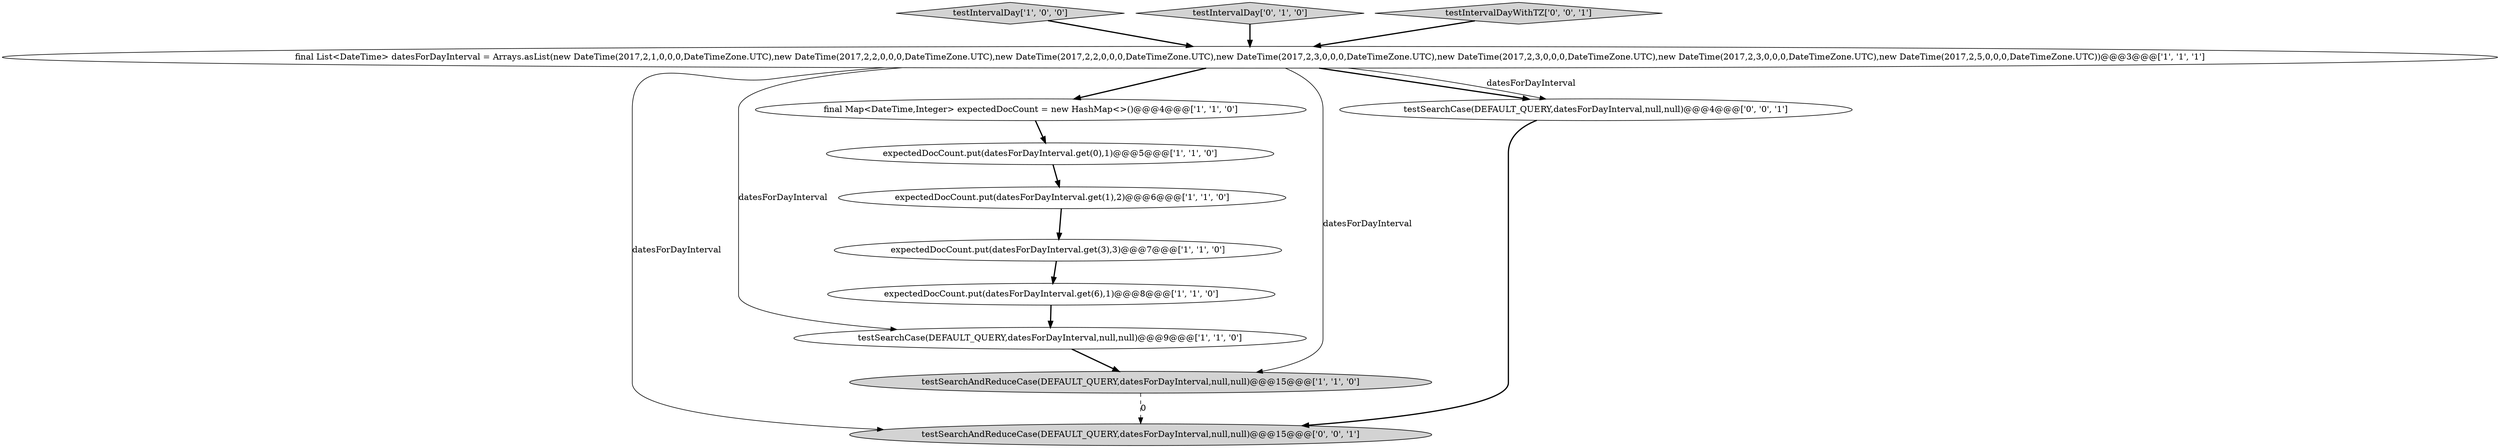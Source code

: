 digraph {
2 [style = filled, label = "expectedDocCount.put(datesForDayInterval.get(0),1)@@@5@@@['1', '1', '0']", fillcolor = white, shape = ellipse image = "AAA0AAABBB1BBB"];
4 [style = filled, label = "final Map<DateTime,Integer> expectedDocCount = new HashMap<>()@@@4@@@['1', '1', '0']", fillcolor = white, shape = ellipse image = "AAA0AAABBB1BBB"];
1 [style = filled, label = "expectedDocCount.put(datesForDayInterval.get(1),2)@@@6@@@['1', '1', '0']", fillcolor = white, shape = ellipse image = "AAA0AAABBB1BBB"];
8 [style = filled, label = "expectedDocCount.put(datesForDayInterval.get(3),3)@@@7@@@['1', '1', '0']", fillcolor = white, shape = ellipse image = "AAA0AAABBB1BBB"];
11 [style = filled, label = "testSearchAndReduceCase(DEFAULT_QUERY,datesForDayInterval,null,null)@@@15@@@['0', '0', '1']", fillcolor = lightgray, shape = ellipse image = "AAA0AAABBB3BBB"];
7 [style = filled, label = "testIntervalDay['1', '0', '0']", fillcolor = lightgray, shape = diamond image = "AAA0AAABBB1BBB"];
5 [style = filled, label = "testSearchAndReduceCase(DEFAULT_QUERY,datesForDayInterval,null,null)@@@15@@@['1', '1', '0']", fillcolor = lightgray, shape = ellipse image = "AAA0AAABBB1BBB"];
10 [style = filled, label = "testSearchCase(DEFAULT_QUERY,datesForDayInterval,null,null)@@@4@@@['0', '0', '1']", fillcolor = white, shape = ellipse image = "AAA0AAABBB3BBB"];
9 [style = filled, label = "testIntervalDay['0', '1', '0']", fillcolor = lightgray, shape = diamond image = "AAA0AAABBB2BBB"];
3 [style = filled, label = "testSearchCase(DEFAULT_QUERY,datesForDayInterval,null,null)@@@9@@@['1', '1', '0']", fillcolor = white, shape = ellipse image = "AAA0AAABBB1BBB"];
12 [style = filled, label = "testIntervalDayWithTZ['0', '0', '1']", fillcolor = lightgray, shape = diamond image = "AAA0AAABBB3BBB"];
0 [style = filled, label = "final List<DateTime> datesForDayInterval = Arrays.asList(new DateTime(2017,2,1,0,0,0,DateTimeZone.UTC),new DateTime(2017,2,2,0,0,0,DateTimeZone.UTC),new DateTime(2017,2,2,0,0,0,DateTimeZone.UTC),new DateTime(2017,2,3,0,0,0,DateTimeZone.UTC),new DateTime(2017,2,3,0,0,0,DateTimeZone.UTC),new DateTime(2017,2,3,0,0,0,DateTimeZone.UTC),new DateTime(2017,2,5,0,0,0,DateTimeZone.UTC))@@@3@@@['1', '1', '1']", fillcolor = white, shape = ellipse image = "AAA0AAABBB1BBB"];
6 [style = filled, label = "expectedDocCount.put(datesForDayInterval.get(6),1)@@@8@@@['1', '1', '0']", fillcolor = white, shape = ellipse image = "AAA0AAABBB1BBB"];
0->10 [style = bold, label=""];
1->8 [style = bold, label=""];
12->0 [style = bold, label=""];
0->5 [style = solid, label="datesForDayInterval"];
0->4 [style = bold, label=""];
9->0 [style = bold, label=""];
8->6 [style = bold, label=""];
10->11 [style = bold, label=""];
0->10 [style = solid, label="datesForDayInterval"];
2->1 [style = bold, label=""];
6->3 [style = bold, label=""];
7->0 [style = bold, label=""];
3->5 [style = bold, label=""];
0->11 [style = solid, label="datesForDayInterval"];
5->11 [style = dashed, label="0"];
4->2 [style = bold, label=""];
0->3 [style = solid, label="datesForDayInterval"];
}
